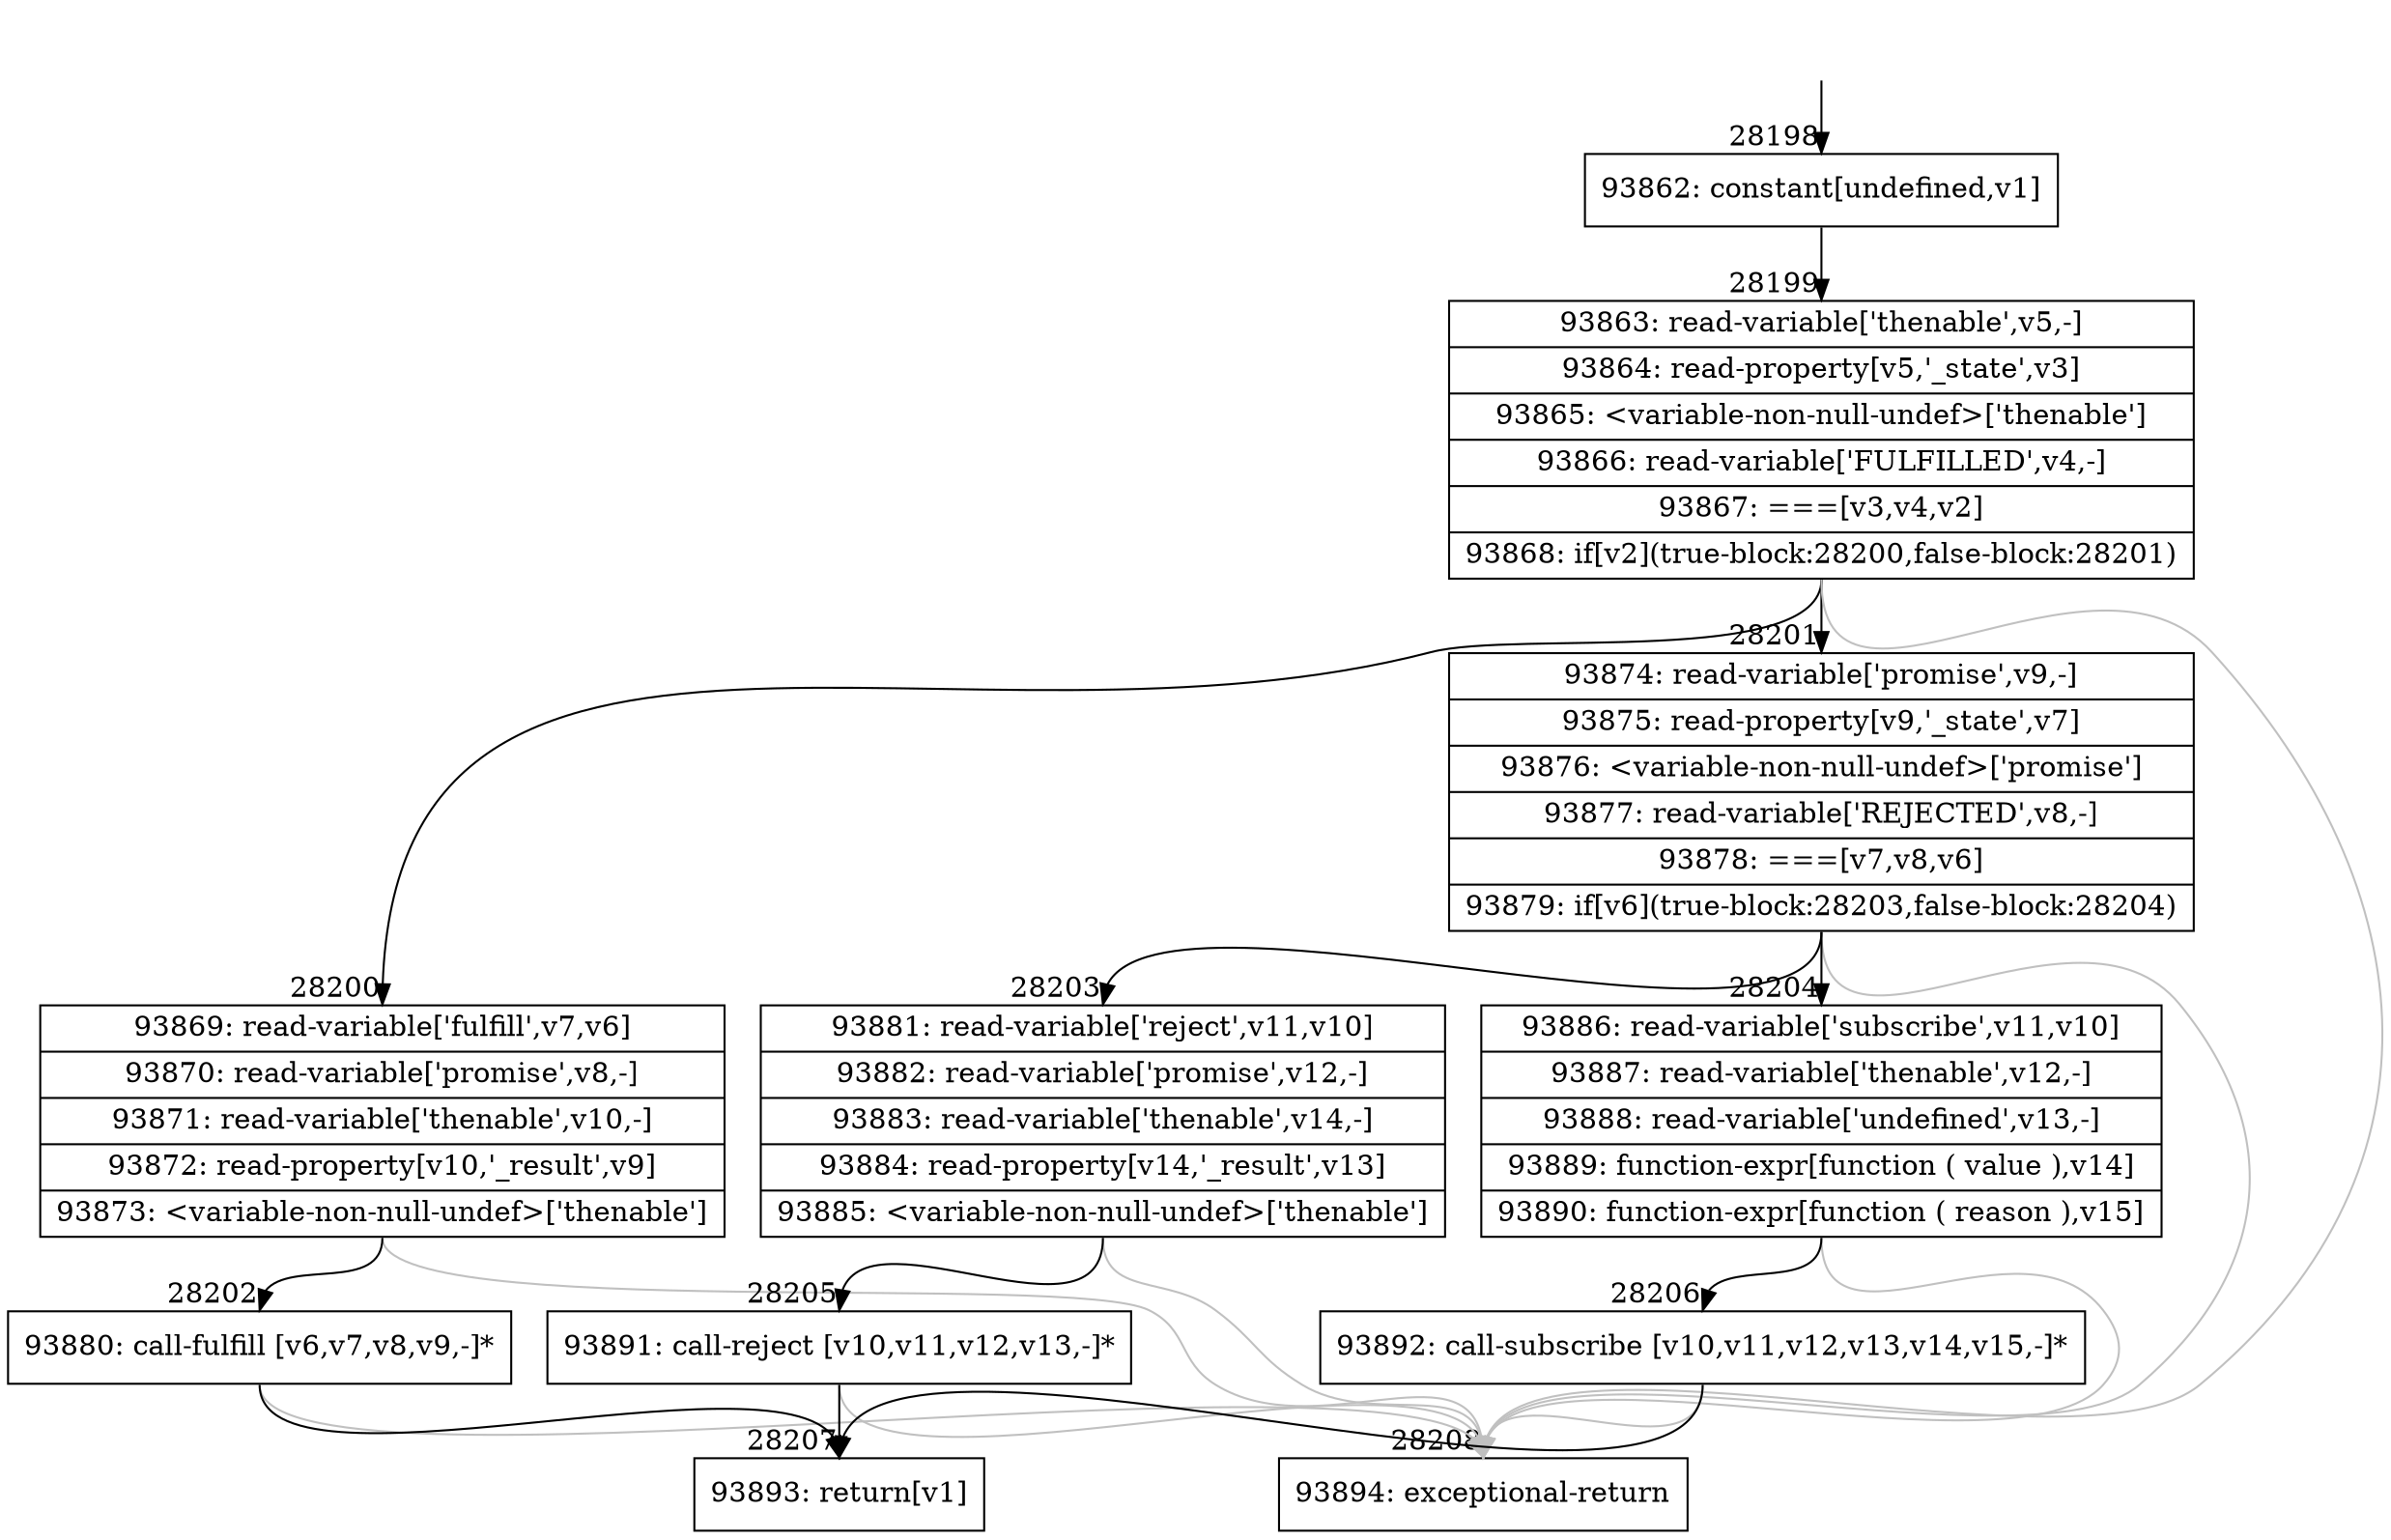 digraph {
rankdir="TD"
BB_entry2469[shape=none,label=""];
BB_entry2469 -> BB28198 [tailport=s, headport=n, headlabel="    28198"]
BB28198 [shape=record label="{93862: constant[undefined,v1]}" ] 
BB28198 -> BB28199 [tailport=s, headport=n, headlabel="      28199"]
BB28199 [shape=record label="{93863: read-variable['thenable',v5,-]|93864: read-property[v5,'_state',v3]|93865: \<variable-non-null-undef\>['thenable']|93866: read-variable['FULFILLED',v4,-]|93867: ===[v3,v4,v2]|93868: if[v2](true-block:28200,false-block:28201)}" ] 
BB28199 -> BB28200 [tailport=s, headport=n, headlabel="      28200"]
BB28199 -> BB28201 [tailport=s, headport=n, headlabel="      28201"]
BB28199 -> BB28208 [tailport=s, headport=n, color=gray, headlabel="      28208"]
BB28200 [shape=record label="{93869: read-variable['fulfill',v7,v6]|93870: read-variable['promise',v8,-]|93871: read-variable['thenable',v10,-]|93872: read-property[v10,'_result',v9]|93873: \<variable-non-null-undef\>['thenable']}" ] 
BB28200 -> BB28202 [tailport=s, headport=n, headlabel="      28202"]
BB28200 -> BB28208 [tailport=s, headport=n, color=gray]
BB28201 [shape=record label="{93874: read-variable['promise',v9,-]|93875: read-property[v9,'_state',v7]|93876: \<variable-non-null-undef\>['promise']|93877: read-variable['REJECTED',v8,-]|93878: ===[v7,v8,v6]|93879: if[v6](true-block:28203,false-block:28204)}" ] 
BB28201 -> BB28203 [tailport=s, headport=n, headlabel="      28203"]
BB28201 -> BB28204 [tailport=s, headport=n, headlabel="      28204"]
BB28201 -> BB28208 [tailport=s, headport=n, color=gray]
BB28202 [shape=record label="{93880: call-fulfill [v6,v7,v8,v9,-]*}" ] 
BB28202 -> BB28207 [tailport=s, headport=n, headlabel="      28207"]
BB28202 -> BB28208 [tailport=s, headport=n, color=gray]
BB28203 [shape=record label="{93881: read-variable['reject',v11,v10]|93882: read-variable['promise',v12,-]|93883: read-variable['thenable',v14,-]|93884: read-property[v14,'_result',v13]|93885: \<variable-non-null-undef\>['thenable']}" ] 
BB28203 -> BB28205 [tailport=s, headport=n, headlabel="      28205"]
BB28203 -> BB28208 [tailport=s, headport=n, color=gray]
BB28204 [shape=record label="{93886: read-variable['subscribe',v11,v10]|93887: read-variable['thenable',v12,-]|93888: read-variable['undefined',v13,-]|93889: function-expr[function ( value ),v14]|93890: function-expr[function ( reason ),v15]}" ] 
BB28204 -> BB28206 [tailport=s, headport=n, headlabel="      28206"]
BB28204 -> BB28208 [tailport=s, headport=n, color=gray]
BB28205 [shape=record label="{93891: call-reject [v10,v11,v12,v13,-]*}" ] 
BB28205 -> BB28207 [tailport=s, headport=n]
BB28205 -> BB28208 [tailport=s, headport=n, color=gray]
BB28206 [shape=record label="{93892: call-subscribe [v10,v11,v12,v13,v14,v15,-]*}" ] 
BB28206 -> BB28207 [tailport=s, headport=n]
BB28206 -> BB28208 [tailport=s, headport=n, color=gray]
BB28207 [shape=record label="{93893: return[v1]}" ] 
BB28208 [shape=record label="{93894: exceptional-return}" ] 
//#$~ 50427
}
